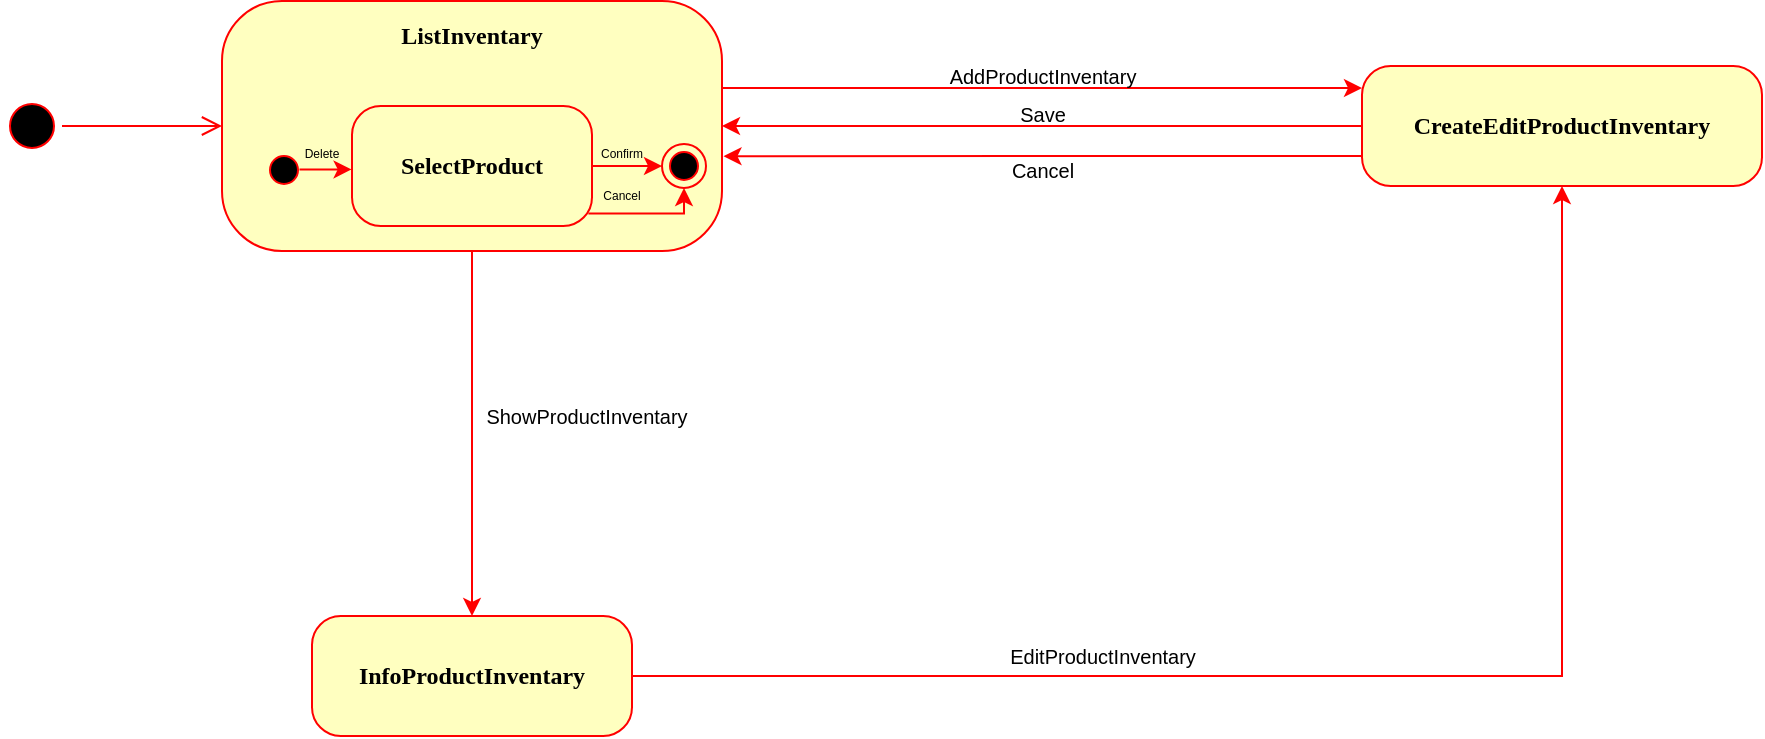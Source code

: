 <mxfile version="20.8.0" type="device"><diagram name="Page-1" id="58cdce13-f638-feb5-8d6f-7d28b1aa9fa0"><mxGraphModel dx="1400" dy="687" grid="1" gridSize="10" guides="1" tooltips="1" connect="1" arrows="1" fold="1" page="1" pageScale="1" pageWidth="1100" pageHeight="850" background="none" math="0" shadow="0"><root><mxCell id="0"/><mxCell id="1" parent="0"/><mxCell id="382b91b5511bd0f7-1" value="" style="ellipse;html=1;shape=startState;fillColor=#000000;strokeColor=#ff0000;rounded=1;shadow=0;comic=0;labelBackgroundColor=none;fontFamily=Verdana;fontSize=12;fontColor=#000000;align=center;direction=south;" parent="1" vertex="1"><mxGeometry x="130" y="135" width="30" height="30" as="geometry"/></mxCell><mxCell id="lKR7b70e9IeoujG2wEec-21" style="edgeStyle=orthogonalEdgeStyle;rounded=0;orthogonalLoop=1;jettySize=auto;html=1;exitX=1;exitY=0.5;exitDx=0;exitDy=0;entryX=0.5;entryY=1;entryDx=0;entryDy=0;strokeColor=#FF0000;fontSize=10;" edge="1" parent="1" source="382b91b5511bd0f7-5" target="382b91b5511bd0f7-9"><mxGeometry relative="1" as="geometry"/></mxCell><mxCell id="382b91b5511bd0f7-5" value="&lt;b&gt;InfoProductInventary&lt;/b&gt;" style="rounded=1;whiteSpace=wrap;html=1;arcSize=24;fillColor=#ffffc0;strokeColor=#ff0000;shadow=0;comic=0;labelBackgroundColor=none;fontFamily=Verdana;fontSize=12;fontColor=#000000;align=center;" parent="1" vertex="1"><mxGeometry x="285" y="395" width="160" height="60" as="geometry"/></mxCell><mxCell id="lKR7b70e9IeoujG2wEec-14" style="edgeStyle=orthogonalEdgeStyle;rounded=0;orthogonalLoop=1;jettySize=auto;html=1;exitX=1;exitY=0.5;exitDx=0;exitDy=0;entryX=0;entryY=0.5;entryDx=0;entryDy=0;strokeColor=#FF0000;fontSize=6;" edge="1" parent="1"><mxGeometry relative="1" as="geometry"><mxPoint x="490.0" y="131" as="sourcePoint"/><mxPoint x="810" y="131" as="targetPoint"/></mxGeometry></mxCell><mxCell id="lKR7b70e9IeoujG2wEec-23" style="edgeStyle=orthogonalEdgeStyle;rounded=0;orthogonalLoop=1;jettySize=auto;html=1;exitX=0.5;exitY=1;exitDx=0;exitDy=0;entryX=0.5;entryY=0;entryDx=0;entryDy=0;strokeColor=#FF0000;fontSize=10;" edge="1" parent="1" source="382b91b5511bd0f7-6" target="382b91b5511bd0f7-5"><mxGeometry relative="1" as="geometry"/></mxCell><mxCell id="382b91b5511bd0f7-6" value="ListInventary" style="rounded=1;whiteSpace=wrap;html=1;arcSize=24;fillColor=#ffffc0;strokeColor=#ff0000;shadow=0;comic=0;labelBackgroundColor=none;fontFamily=Verdana;fontSize=12;fontColor=#000000;align=center;fontStyle=1;spacingTop=-90;" parent="1" vertex="1"><mxGeometry x="240" y="87.5" width="250" height="125" as="geometry"/></mxCell><mxCell id="lKR7b70e9IeoujG2wEec-17" style="edgeStyle=orthogonalEdgeStyle;rounded=0;orthogonalLoop=1;jettySize=auto;html=1;exitX=0;exitY=0.5;exitDx=0;exitDy=0;entryX=1;entryY=0.5;entryDx=0;entryDy=0;strokeColor=#FF0000;fontSize=10;" edge="1" parent="1" source="382b91b5511bd0f7-9" target="382b91b5511bd0f7-6"><mxGeometry relative="1" as="geometry"/></mxCell><mxCell id="lKR7b70e9IeoujG2wEec-18" style="edgeStyle=orthogonalEdgeStyle;rounded=0;orthogonalLoop=1;jettySize=auto;html=1;exitX=0;exitY=0.75;exitDx=0;exitDy=0;entryX=1.003;entryY=0.621;entryDx=0;entryDy=0;entryPerimeter=0;strokeColor=#FF0000;fontSize=10;" edge="1" parent="1" source="382b91b5511bd0f7-9" target="382b91b5511bd0f7-6"><mxGeometry relative="1" as="geometry"/></mxCell><mxCell id="382b91b5511bd0f7-9" value="CreateEditProductInventary" style="rounded=1;whiteSpace=wrap;html=1;arcSize=24;fillColor=#ffffc0;strokeColor=#ff0000;shadow=0;comic=0;labelBackgroundColor=none;fontFamily=Verdana;fontSize=12;fontColor=#000000;align=center;fontStyle=1" parent="1" vertex="1"><mxGeometry x="810" y="120" width="200" height="60" as="geometry"/></mxCell><mxCell id="2a3bc250acf0617d-9" style="edgeStyle=orthogonalEdgeStyle;html=1;labelBackgroundColor=none;endArrow=open;endSize=8;strokeColor=#ff0000;fontFamily=Verdana;fontSize=12;align=left;" parent="1" source="382b91b5511bd0f7-1" target="382b91b5511bd0f7-6" edge="1"><mxGeometry relative="1" as="geometry"/></mxCell><mxCell id="lKR7b70e9IeoujG2wEec-7" style="edgeStyle=orthogonalEdgeStyle;rounded=0;orthogonalLoop=1;jettySize=auto;html=1;exitX=1;exitY=0.5;exitDx=0;exitDy=0;entryX=0;entryY=0.5;entryDx=0;entryDy=0;strokeColor=#FF0000;" edge="1" parent="1" source="lKR7b70e9IeoujG2wEec-1" target="lKR7b70e9IeoujG2wEec-3"><mxGeometry relative="1" as="geometry"/></mxCell><mxCell id="lKR7b70e9IeoujG2wEec-9" style="edgeStyle=orthogonalEdgeStyle;rounded=0;orthogonalLoop=1;jettySize=auto;html=1;exitX=0.985;exitY=0.896;exitDx=0;exitDy=0;entryX=0.5;entryY=1;entryDx=0;entryDy=0;exitPerimeter=0;strokeColor=#FF0000;" edge="1" parent="1" source="lKR7b70e9IeoujG2wEec-1" target="lKR7b70e9IeoujG2wEec-3"><mxGeometry relative="1" as="geometry"><Array as="points"><mxPoint x="471" y="194"/></Array></mxGeometry></mxCell><mxCell id="lKR7b70e9IeoujG2wEec-1" value="&lt;b&gt;SelectProduct&lt;/b&gt;" style="rounded=1;whiteSpace=wrap;html=1;arcSize=24;fillColor=#ffffc0;strokeColor=#ff0000;shadow=0;comic=0;labelBackgroundColor=none;fontFamily=Verdana;fontSize=12;fontColor=#000000;align=center;" vertex="1" parent="1"><mxGeometry x="305" y="140" width="120" height="60" as="geometry"/></mxCell><mxCell id="lKR7b70e9IeoujG2wEec-6" style="edgeStyle=orthogonalEdgeStyle;rounded=0;orthogonalLoop=1;jettySize=auto;html=1;exitX=0.488;exitY=0.148;exitDx=0;exitDy=0;exitPerimeter=0;entryX=-0.002;entryY=0.532;entryDx=0;entryDy=0;entryPerimeter=0;strokeColor=#FF0000;" edge="1" parent="1" source="lKR7b70e9IeoujG2wEec-2" target="lKR7b70e9IeoujG2wEec-1"><mxGeometry relative="1" as="geometry"><mxPoint x="290" y="172" as="targetPoint"/></mxGeometry></mxCell><mxCell id="lKR7b70e9IeoujG2wEec-2" value="" style="ellipse;html=1;shape=startState;fillColor=#000000;strokeColor=#ff0000;rounded=1;shadow=0;comic=0;labelBackgroundColor=none;fontFamily=Verdana;fontSize=12;fontColor=#000000;align=center;direction=south;" vertex="1" parent="1"><mxGeometry x="260" y="161" width="22" height="22" as="geometry"/></mxCell><mxCell id="lKR7b70e9IeoujG2wEec-3" value="" style="ellipse;html=1;shape=endState;fillColor=#000000;strokeColor=#ff0000;rounded=1;shadow=0;comic=0;labelBackgroundColor=none;fontFamily=Verdana;fontSize=12;fontColor=#000000;align=center;" vertex="1" parent="1"><mxGeometry x="460" y="159" width="22" height="22" as="geometry"/></mxCell><mxCell id="lKR7b70e9IeoujG2wEec-10" value="Delete" style="text;html=1;strokeColor=none;fillColor=none;align=center;verticalAlign=middle;whiteSpace=wrap;rounded=0;fontSize=6;" vertex="1" parent="1"><mxGeometry x="260" y="159" width="60" height="9" as="geometry"/></mxCell><mxCell id="lKR7b70e9IeoujG2wEec-11" value="Confirm" style="text;html=1;strokeColor=none;fillColor=none;align=center;verticalAlign=middle;whiteSpace=wrap;rounded=0;fontSize=6;" vertex="1" parent="1"><mxGeometry x="410" y="148.5" width="60" height="30" as="geometry"/></mxCell><mxCell id="lKR7b70e9IeoujG2wEec-13" value="Cancel" style="text;html=1;strokeColor=none;fillColor=none;align=center;verticalAlign=middle;whiteSpace=wrap;rounded=0;fontSize=6;" vertex="1" parent="1"><mxGeometry x="410" y="170" width="60" height="30" as="geometry"/></mxCell><mxCell id="lKR7b70e9IeoujG2wEec-16" value="AddProductInventary" style="text;html=1;align=center;verticalAlign=middle;resizable=0;points=[];autosize=1;strokeColor=none;fillColor=none;fontSize=10;" vertex="1" parent="1"><mxGeometry x="590" y="110" width="120" height="30" as="geometry"/></mxCell><mxCell id="lKR7b70e9IeoujG2wEec-19" value="Save" style="text;html=1;align=center;verticalAlign=middle;resizable=0;points=[];autosize=1;strokeColor=none;fillColor=none;fontSize=10;" vertex="1" parent="1"><mxGeometry x="625" y="129" width="50" height="30" as="geometry"/></mxCell><mxCell id="lKR7b70e9IeoujG2wEec-20" value="Cancel" style="text;html=1;align=center;verticalAlign=middle;resizable=0;points=[];autosize=1;strokeColor=none;fillColor=none;fontSize=10;" vertex="1" parent="1"><mxGeometry x="625" y="157" width="50" height="30" as="geometry"/></mxCell><mxCell id="lKR7b70e9IeoujG2wEec-24" value="ShowProductInventary" style="text;html=1;align=center;verticalAlign=middle;resizable=0;points=[];autosize=1;strokeColor=none;fillColor=none;fontSize=10;" vertex="1" parent="1"><mxGeometry x="362" y="280" width="120" height="30" as="geometry"/></mxCell><mxCell id="lKR7b70e9IeoujG2wEec-25" value="EditProductInventary" style="text;html=1;align=center;verticalAlign=middle;resizable=0;points=[];autosize=1;strokeColor=none;fillColor=none;fontSize=10;" vertex="1" parent="1"><mxGeometry x="620" y="400" width="120" height="30" as="geometry"/></mxCell></root></mxGraphModel></diagram></mxfile>
